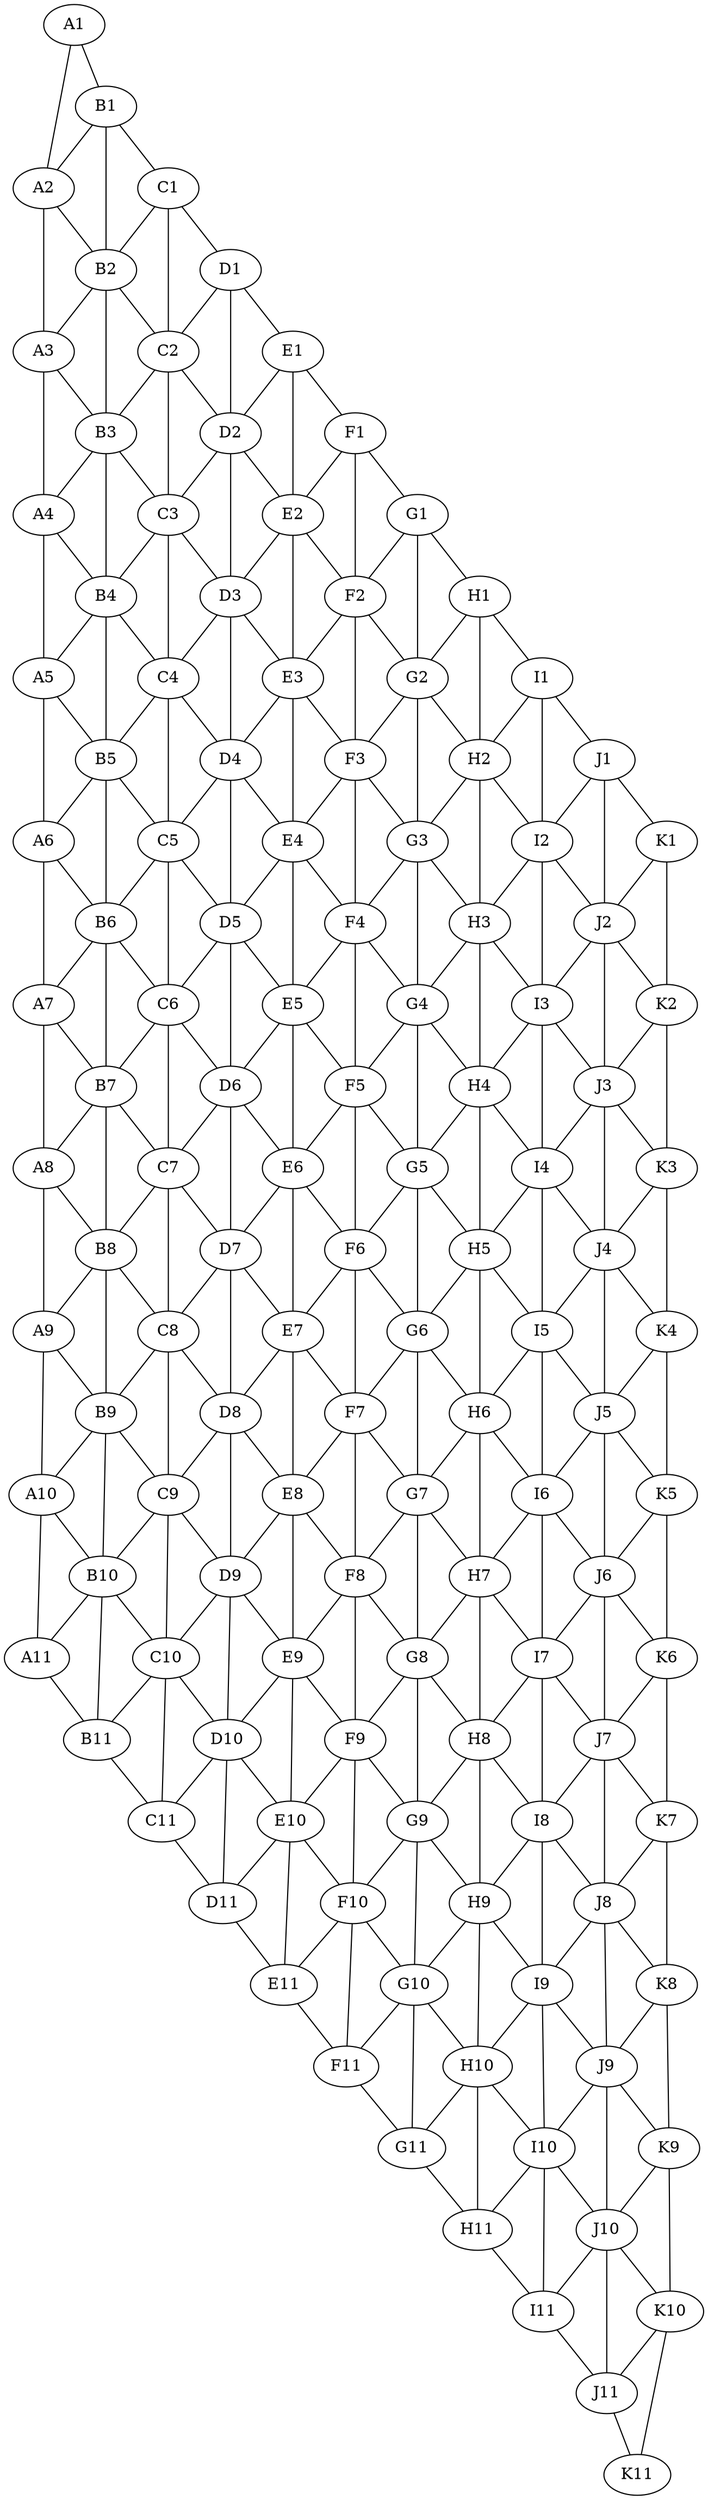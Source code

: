 graph TABLERO{


A2, A3, A4, A5, A6, A7, A8, A9, A10, A11
B2, B3, B4, B5, B6, B7, B8, B9, B10, B11
C2, C3, C4, C5, C6, C7, C8, C9, C10, C11
D2, D3, D4, D5, D6, D7, D8, D9, D10, D11
E2, E3, E4, E5, E6, E7, E8, E9, E10, E11
F2, F3, F4, F5, F6, F7, F8, F9, F10, F11
G2, G3, G4, G5, G6, G7, G8, G9, G10, G11
H2, H3, H4, H5, H6, H7, H8, H9, H10, H11
I2, I3, I4, I5, I6, I7, I8, I9, I10, I11
J2, J3, J4, J5, J6, J7, J8, J9, J10, J11
K2, K3, K4, K5, K6, K7, K8, K9, K10, K11

A1 [pos="0,0!"]
B1 [pos="1,0!"]
C1 [pos="2,0!"]
D1 [pos="3,0!"]
E1 [pos="4,0!"]
F1 [pos="5,0!"]
G1 [pos="6,0!"]
H1 [pos="7,0!"]
I1 [pos="8,0!"]
J1 [pos="9,0!"]
K1 [pos="10,0!"]

A2 [pos="0,-1!"]
B2 [pos="1,-1!"]
C2 [pos="2,-1!"]
D2 [pos="3,-1!"]
E2 [pos="4,-1!"]
F2 [pos="5,-1!"]
G2 [pos="6,-1!"]
H2 [pos="7,-1!"]
I2 [pos="8,-1!"]
J2 [pos="9,-1!"]
K2 [pos="10,-1!"]

A3 [pos="0,-2!"]
B3 [pos="1,-2!"]
C3 [pos="2,-2!"]
D3 [pos="3,-2!"]
E3 [pos="4,-2!"]
F3 [pos="5,-2!"]
G3 [pos="6,-2!"]
H3 [pos="7,-2!"]
I3 [pos="8,-2!"]
J3 [pos="9,-2!"]
K3 [pos="10,-2!"]

A4 [pos="0,-3!"]
B4 [pos="1,-3!"]
C4 [pos="2,-3!"]
D4 [pos="3,-3!"]
E4 [pos="4,-3!"]
F4 [pos="5,-3!"]
G4 [pos="6,-3!"]
H4 [pos="7,-3!"]
I4 [pos="8,-3!"]
J4 [pos="9,-3!"]
K4 [pos="10,-3!"]


A5 [pos="0,-4!"]
B5 [pos="1,-4!"]
C5 [pos="2,-4!"]
D5 [pos="3,-4!"]
E5 [pos="4,-4!"]
F5 [pos="5,-4!"]
G5 [pos="6,-4!"]
H5 [pos="7,-4!"]
I5 [pos="8,-4!"]
J5 [pos="9,-4!"]
K5 [pos="10,-4!"]

A6 [pos="0,-5!"]
B6 [pos="1,-5!"]
C6 [pos="2,-5!"]
D6 [pos="3,-5!"]
E6 [pos="4,-5!"]
F6 [pos="5,-5!"]
G6 [pos="6,-5!"]
H6 [pos="7,-5!"]
I6 [pos="8,-5!"]
J6 [pos="9,-5!"]
K6 [pos="10,-5!"]

A7 [pos="0,-6!"]
B7 [pos="1,-6!"]
C7 [pos="2,-6!"]
D7 [pos="3,-6!"]
E7 [pos="4,-6!"]
F7 [pos="5,-6!"]
G7 [pos="6,-6!"]
H7 [pos="7,-6!"]
I7 [pos="8,-6!"]
J7 [pos="9,-6!"]
K7 [pos="10,-6!"]


A8 [pos="0,-7!"]
B8 [pos="1,-7!"]
C8 [pos="2,-7!"]
D8 [pos="3,-7!"]
E8 [pos="4,-7!"]
F8 [pos="5,-7!"]
G8 [pos="6,-7!"]
H8 [pos="7,-7!"]
I8 [pos="8,-7!"]
J8 [pos="9,-7!"]
K8 [pos="10,-7!"]


A9 [pos="0,-8!"]
B9 [pos="1,-8!"]
C9 [pos="2,-8!"]
D9 [pos="3,-8!"]
E9 [pos="4,-8!"]
F9 [pos="5,-8!"]
G9 [pos="6,-8!"]
H9 [pos="7,-8!"]
I9 [pos="8,-8!"]
J9 [pos="9,-8!"]
K9 [pos="10,-8!"]


A10 [pos="0,-9!"]
B10 [pos="1,-9!"]
C10 [pos="2,-9!"]
D10 [pos="3,-9!"]
E10 [pos="4,-9!"]
F10 [pos="5,-9!"]
G10 [pos="6,-9!"]
H10 [pos="7,-9!"]
I10 [pos="8,-9!"]
J10 [pos="9,-9!"]
K10 [pos="10,-9!"]


A11 [pos="0,-10!"]
B11 [pos="1,-10!"]
C11 [pos="2,-10!"]
D11 [pos="3,-10!"]
E11 [pos="4,-10!"]
F11 [pos="5,-10!"]
G11 [pos="6,-10!"]
H11 [pos="7,-10!"]
I11 [pos="8,-10!"]
J11 [pos="9,-10!"]
K11 [pos="10,-10!"]



  A1 -- B1 -- C1 -- D1 -- E1 -- F1 -- G1 -- H1 -- I1 -- J1 -- K1
  A2 -- B2 -- C2 -- D2 -- E2 -- F2 -- G2 -- H2 -- I2 -- J2 -- K2
  A3 -- B3 -- C3 -- D3 -- E3 -- F3 -- G3 -- H3 -- I3 -- J3 -- K3
  A4 -- B4 -- C4 -- D4 -- E4 -- F4 -- G4 -- H4 -- I4 -- J4 -- K4
  A5 -- B5 -- C5 -- D5 -- E5 -- F5 -- G5 -- H5 -- I5 -- J5 -- K5
  A6 -- B6 -- C6 -- D6 -- E6 -- F6 -- G6 -- H6 -- I6 -- J6 -- K6
  A7 -- B7 -- C7 -- D7 -- E7 -- F7 -- G7 -- H7 -- I7 -- J7 -- K7
  A8 -- B8 -- C8 -- D8 -- E8 -- F8 -- G8 -- H8 -- I8 -- J8 -- K8
  A9 -- B9 -- C9 -- D9 -- E9 -- F9 -- G9 -- H9 -- I9 -- J9 -- K9
  A10 -- B10 -- C10 -- D10 -- E10 -- F10 -- G10 -- H10 -- I10 -- J10 -- K10
  A11 -- B11 -- C11 -- D11 -- E11 -- F11 -- G11 -- H11 -- I11 -- J11 -- K11


  K1 -- J2 -- I3 -- H4 -- G5 -- F6 -- E7 -- D8 -- C9 -- B10 -- A11
  K2 -- J3 -- I4 -- H5 -- G6 -- F7 -- E8 -- D9 -- C10 -- B11
  K3 -- J4 -- I5 -- H6 -- G7 -- F8 -- E9 -- D10 -- C11
  K4 -- J5 -- I6 -- H7 -- G8 -- F9 -- E10 -- D11
  K5 -- J6 -- I7 -- H8 -- G9 -- F10 -- E11
  K6 -- J7 -- I8 -- H9 -- G10 -- F11
  K7 -- J8 -- I9 -- H10 -- G11
  K8 -- J9 -- I10 -- H11
  K9 -- J10 -- I11
  K10 -- J11

  B1 -- A2
  C1 -- B2 -- A3
  D1 -- C2 -- B3 -- A4
  E1 -- D2 -- C3 -- B4 -- A5
  F1 -- E2 -- D3 -- C4 -- B5 -- A6
  G1 -- F2 -- E3 -- D4 -- C5 -- B6 -- A7
  H1 -- G2 -- F3 -- E4 -- D5 -- C6 -- B7 -- A8
  I1 -- H2 -- G3 -- F4 -- E5 -- D6 -- C7 -- B8 -- A9
  J1 -- I2 -- H3 -- G4 -- F5 -- E6 -- D7 -- C8 -- B9 -- A10

  A1 -- A2 -- A3 -- A4 -- A5 -- A6 -- A7 -- A8 -- A9 -- A10 -- A11
  B1 -- B2 -- B3 -- B4 -- B5 -- B6 -- B7 -- B8 -- B9 -- B10 -- B11
  C1 -- C2 -- C3 -- C4 -- C5 -- C6 -- C7 -- C8 -- C9 -- C10 -- C11
  D1 -- D2 -- D3 -- D4 -- D5 -- D6 -- D7 -- D8 -- D9 -- D10 -- D11
  E1 -- E2 -- E3 -- E4 -- E5 -- E6 -- E7 -- E8 -- E9 -- E10 -- E11
  F1 -- F2 -- F3 -- F4 -- F5 -- F6 -- F7 -- F8 -- F9 -- F10 -- F11
  G1 -- G2 -- G3 -- G4 -- G5 -- G6 -- G7 -- G8 -- G9 -- G10 -- G11
  H1 -- H2 -- H3 -- H4 -- H5 -- H6 -- H7 -- H8 -- H9 -- H10 -- H11
  I1 -- I2 -- I3 -- I4 -- I5 -- I6 -- I7 -- I8 -- I9 -- I10 -- I11
  J1 -- J2 -- J3 -- J4 -- J5 -- J6 -- J7 -- J8 -- J9 -- J10 -- J11
  K1 -- K2 -- K3 -- K4 -- K5 -- K6 -- K7 -- K8 -- K9 -- K10 -- K11

}
